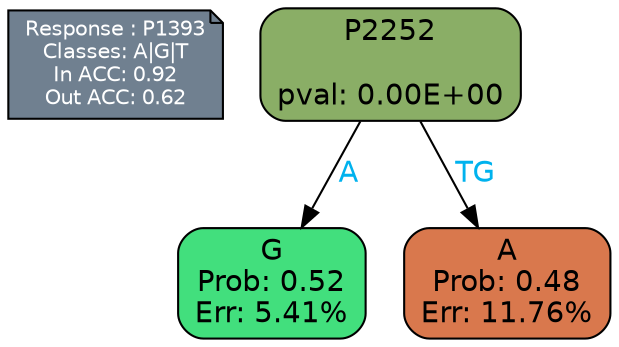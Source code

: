 digraph Tree {
node [shape=box, style="filled, rounded", color="black", fontname=helvetica] ;
graph [ranksep=equally, splines=polylines, bgcolor=transparent, dpi=600] ;
edge [fontname=helvetica] ;
LEGEND [label="Response : P1393
Classes: A|G|T
In ACC: 0.92
Out ACC: 0.62
",shape=note,align=left,style=filled,fillcolor="slategray",fontcolor="white",fontsize=10];1 [label="P2252

pval: 0.00E+00", fillcolor="#8aae66"] ;
2 [label="G
Prob: 0.52
Err: 5.41%", fillcolor="#42df7d"] ;
3 [label="A
Prob: 0.48
Err: 11.76%", fillcolor="#d9784d"] ;
1 -> 2 [label="A",fontcolor=deepskyblue2] ;
1 -> 3 [label="TG",fontcolor=deepskyblue2] ;
{rank = same; 2;3;}{rank = same; LEGEND;1;}}